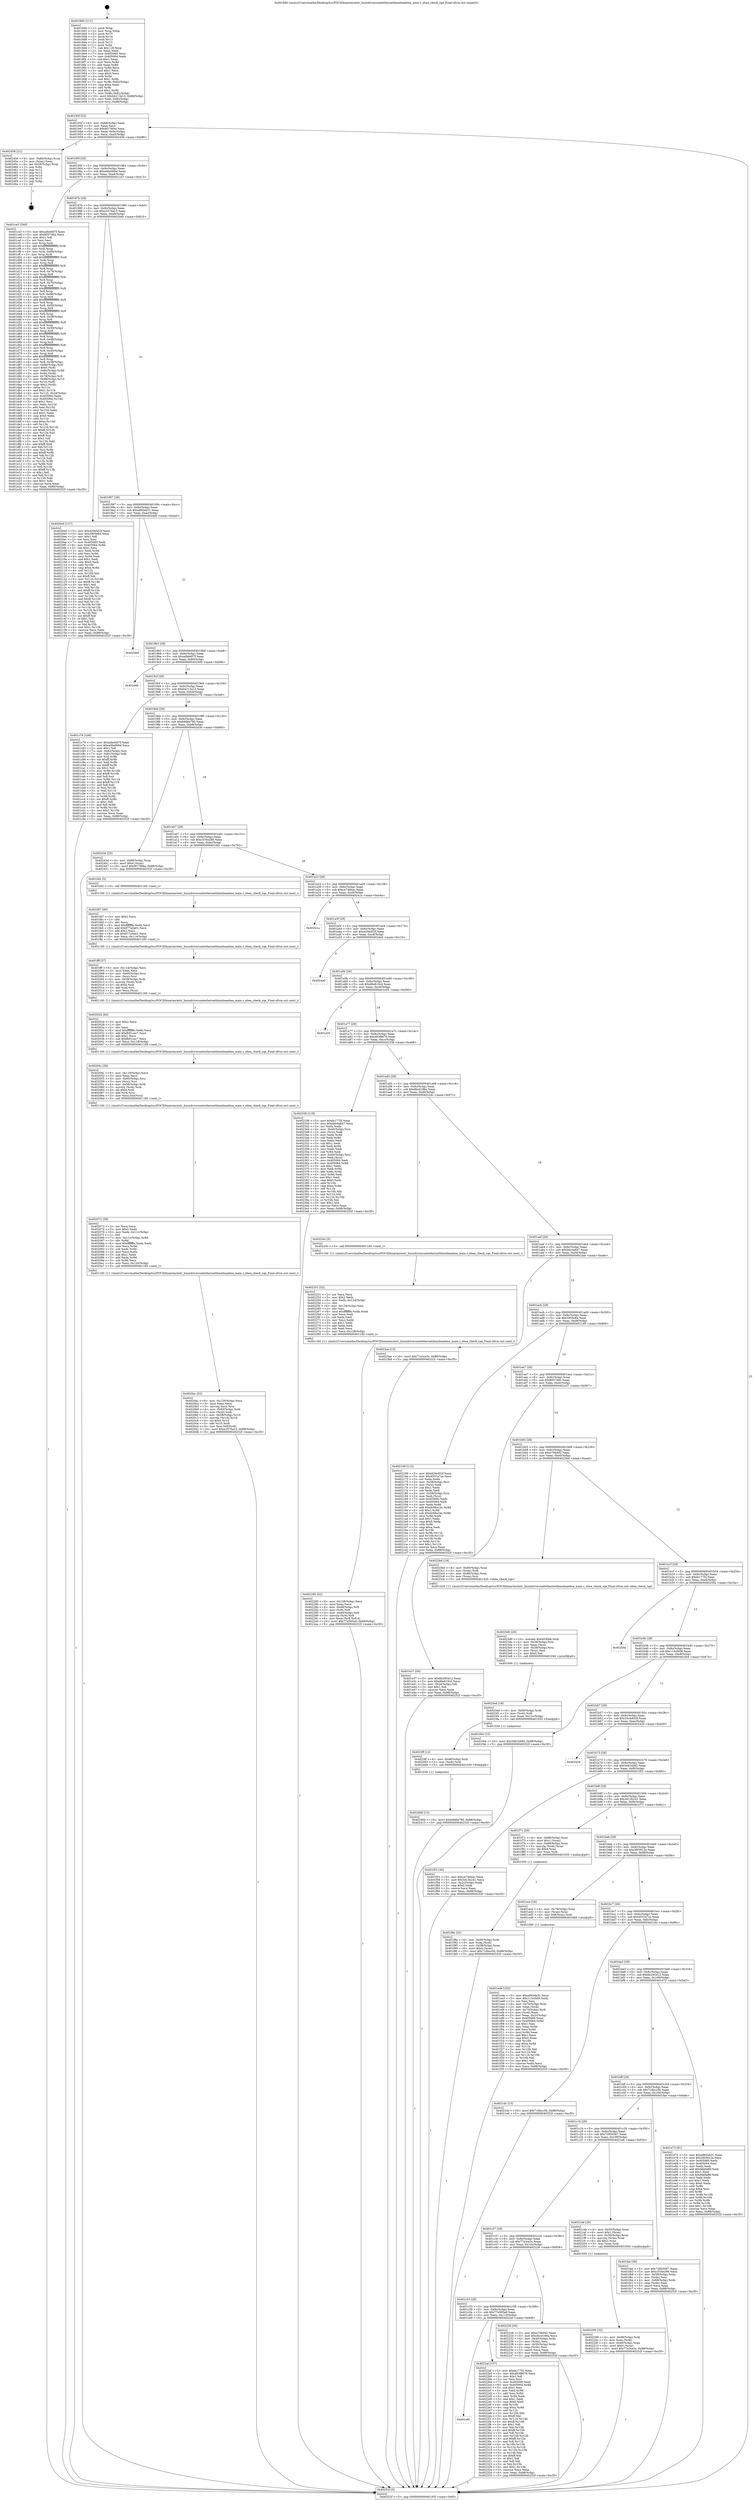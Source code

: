 digraph "0x4018d0" {
  label = "0x4018d0 (/mnt/c/Users/mathe/Desktop/tcc/POCII/binaries/extr_linuxdriversnetethernetibmeheaehea_main.c_ehea_check_cqe_Final-ollvm.out::main(0))"
  labelloc = "t"
  node[shape=record]

  Entry [label="",width=0.3,height=0.3,shape=circle,fillcolor=black,style=filled]
  "0x40193f" [label="{
     0x40193f [32]\l
     | [instrs]\l
     &nbsp;&nbsp;0x40193f \<+6\>: mov -0x88(%rbp),%eax\l
     &nbsp;&nbsp;0x401945 \<+2\>: mov %eax,%ecx\l
     &nbsp;&nbsp;0x401947 \<+6\>: sub $0x9f178f4a,%ecx\l
     &nbsp;&nbsp;0x40194d \<+6\>: mov %eax,-0x9c(%rbp)\l
     &nbsp;&nbsp;0x401953 \<+6\>: mov %ecx,-0xa0(%rbp)\l
     &nbsp;&nbsp;0x401959 \<+6\>: je 0000000000402456 \<main+0xb86\>\l
  }"]
  "0x402456" [label="{
     0x402456 [21]\l
     | [instrs]\l
     &nbsp;&nbsp;0x402456 \<+4\>: mov -0x80(%rbp),%rax\l
     &nbsp;&nbsp;0x40245a \<+2\>: mov (%rax),%eax\l
     &nbsp;&nbsp;0x40245c \<+4\>: lea -0x28(%rbp),%rsp\l
     &nbsp;&nbsp;0x402460 \<+1\>: pop %rbx\l
     &nbsp;&nbsp;0x402461 \<+2\>: pop %r12\l
     &nbsp;&nbsp;0x402463 \<+2\>: pop %r13\l
     &nbsp;&nbsp;0x402465 \<+2\>: pop %r14\l
     &nbsp;&nbsp;0x402467 \<+2\>: pop %r15\l
     &nbsp;&nbsp;0x402469 \<+1\>: pop %rbp\l
     &nbsp;&nbsp;0x40246a \<+1\>: ret\l
  }"]
  "0x40195f" [label="{
     0x40195f [28]\l
     | [instrs]\l
     &nbsp;&nbsp;0x40195f \<+5\>: jmp 0000000000401964 \<main+0x94\>\l
     &nbsp;&nbsp;0x401964 \<+6\>: mov -0x9c(%rbp),%eax\l
     &nbsp;&nbsp;0x40196a \<+5\>: sub $0xa06a066d,%eax\l
     &nbsp;&nbsp;0x40196f \<+6\>: mov %eax,-0xa4(%rbp)\l
     &nbsp;&nbsp;0x401975 \<+6\>: je 0000000000401ce3 \<main+0x413\>\l
  }"]
  Exit [label="",width=0.3,height=0.3,shape=circle,fillcolor=black,style=filled,peripheries=2]
  "0x401ce3" [label="{
     0x401ce3 [340]\l
     | [instrs]\l
     &nbsp;&nbsp;0x401ce3 \<+5\>: mov $0xadbd407f,%eax\l
     &nbsp;&nbsp;0x401ce8 \<+5\>: mov $0x8937482,%ecx\l
     &nbsp;&nbsp;0x401ced \<+2\>: mov $0x1,%dl\l
     &nbsp;&nbsp;0x401cef \<+2\>: xor %esi,%esi\l
     &nbsp;&nbsp;0x401cf1 \<+3\>: mov %rsp,%rdi\l
     &nbsp;&nbsp;0x401cf4 \<+4\>: add $0xfffffffffffffff0,%rdi\l
     &nbsp;&nbsp;0x401cf8 \<+3\>: mov %rdi,%rsp\l
     &nbsp;&nbsp;0x401cfb \<+4\>: mov %rdi,-0x80(%rbp)\l
     &nbsp;&nbsp;0x401cff \<+3\>: mov %rsp,%rdi\l
     &nbsp;&nbsp;0x401d02 \<+4\>: add $0xfffffffffffffff0,%rdi\l
     &nbsp;&nbsp;0x401d06 \<+3\>: mov %rdi,%rsp\l
     &nbsp;&nbsp;0x401d09 \<+3\>: mov %rsp,%r8\l
     &nbsp;&nbsp;0x401d0c \<+4\>: add $0xfffffffffffffff0,%r8\l
     &nbsp;&nbsp;0x401d10 \<+3\>: mov %r8,%rsp\l
     &nbsp;&nbsp;0x401d13 \<+4\>: mov %r8,-0x78(%rbp)\l
     &nbsp;&nbsp;0x401d17 \<+3\>: mov %rsp,%r8\l
     &nbsp;&nbsp;0x401d1a \<+4\>: add $0xfffffffffffffff0,%r8\l
     &nbsp;&nbsp;0x401d1e \<+3\>: mov %r8,%rsp\l
     &nbsp;&nbsp;0x401d21 \<+4\>: mov %r8,-0x70(%rbp)\l
     &nbsp;&nbsp;0x401d25 \<+3\>: mov %rsp,%r8\l
     &nbsp;&nbsp;0x401d28 \<+4\>: add $0xfffffffffffffff0,%r8\l
     &nbsp;&nbsp;0x401d2c \<+3\>: mov %r8,%rsp\l
     &nbsp;&nbsp;0x401d2f \<+4\>: mov %r8,-0x68(%rbp)\l
     &nbsp;&nbsp;0x401d33 \<+3\>: mov %rsp,%r8\l
     &nbsp;&nbsp;0x401d36 \<+4\>: add $0xfffffffffffffff0,%r8\l
     &nbsp;&nbsp;0x401d3a \<+3\>: mov %r8,%rsp\l
     &nbsp;&nbsp;0x401d3d \<+4\>: mov %r8,-0x60(%rbp)\l
     &nbsp;&nbsp;0x401d41 \<+3\>: mov %rsp,%r8\l
     &nbsp;&nbsp;0x401d44 \<+4\>: add $0xfffffffffffffff0,%r8\l
     &nbsp;&nbsp;0x401d48 \<+3\>: mov %r8,%rsp\l
     &nbsp;&nbsp;0x401d4b \<+4\>: mov %r8,-0x58(%rbp)\l
     &nbsp;&nbsp;0x401d4f \<+3\>: mov %rsp,%r8\l
     &nbsp;&nbsp;0x401d52 \<+4\>: add $0xfffffffffffffff0,%r8\l
     &nbsp;&nbsp;0x401d56 \<+3\>: mov %r8,%rsp\l
     &nbsp;&nbsp;0x401d59 \<+4\>: mov %r8,-0x50(%rbp)\l
     &nbsp;&nbsp;0x401d5d \<+3\>: mov %rsp,%r8\l
     &nbsp;&nbsp;0x401d60 \<+4\>: add $0xfffffffffffffff0,%r8\l
     &nbsp;&nbsp;0x401d64 \<+3\>: mov %r8,%rsp\l
     &nbsp;&nbsp;0x401d67 \<+4\>: mov %r8,-0x48(%rbp)\l
     &nbsp;&nbsp;0x401d6b \<+3\>: mov %rsp,%r8\l
     &nbsp;&nbsp;0x401d6e \<+4\>: add $0xfffffffffffffff0,%r8\l
     &nbsp;&nbsp;0x401d72 \<+3\>: mov %r8,%rsp\l
     &nbsp;&nbsp;0x401d75 \<+4\>: mov %r8,-0x40(%rbp)\l
     &nbsp;&nbsp;0x401d79 \<+3\>: mov %rsp,%r8\l
     &nbsp;&nbsp;0x401d7c \<+4\>: add $0xfffffffffffffff0,%r8\l
     &nbsp;&nbsp;0x401d80 \<+3\>: mov %r8,%rsp\l
     &nbsp;&nbsp;0x401d83 \<+4\>: mov %r8,-0x38(%rbp)\l
     &nbsp;&nbsp;0x401d87 \<+4\>: mov -0x80(%rbp),%r8\l
     &nbsp;&nbsp;0x401d8b \<+7\>: movl $0x0,(%r8)\l
     &nbsp;&nbsp;0x401d92 \<+7\>: mov -0x8c(%rbp),%r9d\l
     &nbsp;&nbsp;0x401d99 \<+3\>: mov %r9d,(%rdi)\l
     &nbsp;&nbsp;0x401d9c \<+4\>: mov -0x78(%rbp),%r8\l
     &nbsp;&nbsp;0x401da0 \<+7\>: mov -0x98(%rbp),%r10\l
     &nbsp;&nbsp;0x401da7 \<+3\>: mov %r10,(%r8)\l
     &nbsp;&nbsp;0x401daa \<+3\>: cmpl $0x2,(%rdi)\l
     &nbsp;&nbsp;0x401dad \<+4\>: setne %r11b\l
     &nbsp;&nbsp;0x401db1 \<+4\>: and $0x1,%r11b\l
     &nbsp;&nbsp;0x401db5 \<+4\>: mov %r11b,-0x2d(%rbp)\l
     &nbsp;&nbsp;0x401db9 \<+7\>: mov 0x405060,%ebx\l
     &nbsp;&nbsp;0x401dc0 \<+8\>: mov 0x405064,%r14d\l
     &nbsp;&nbsp;0x401dc8 \<+3\>: sub $0x1,%esi\l
     &nbsp;&nbsp;0x401dcb \<+3\>: mov %ebx,%r15d\l
     &nbsp;&nbsp;0x401dce \<+3\>: add %esi,%r15d\l
     &nbsp;&nbsp;0x401dd1 \<+4\>: imul %r15d,%ebx\l
     &nbsp;&nbsp;0x401dd5 \<+3\>: and $0x1,%ebx\l
     &nbsp;&nbsp;0x401dd8 \<+3\>: cmp $0x0,%ebx\l
     &nbsp;&nbsp;0x401ddb \<+4\>: sete %r11b\l
     &nbsp;&nbsp;0x401ddf \<+4\>: cmp $0xa,%r14d\l
     &nbsp;&nbsp;0x401de3 \<+4\>: setl %r12b\l
     &nbsp;&nbsp;0x401de7 \<+3\>: mov %r11b,%r13b\l
     &nbsp;&nbsp;0x401dea \<+4\>: xor $0xff,%r13b\l
     &nbsp;&nbsp;0x401dee \<+3\>: mov %r12b,%sil\l
     &nbsp;&nbsp;0x401df1 \<+4\>: xor $0xff,%sil\l
     &nbsp;&nbsp;0x401df5 \<+3\>: xor $0x1,%dl\l
     &nbsp;&nbsp;0x401df8 \<+3\>: mov %r13b,%dil\l
     &nbsp;&nbsp;0x401dfb \<+4\>: and $0xff,%dil\l
     &nbsp;&nbsp;0x401dff \<+3\>: and %dl,%r11b\l
     &nbsp;&nbsp;0x401e02 \<+3\>: mov %sil,%r8b\l
     &nbsp;&nbsp;0x401e05 \<+4\>: and $0xff,%r8b\l
     &nbsp;&nbsp;0x401e09 \<+3\>: and %dl,%r12b\l
     &nbsp;&nbsp;0x401e0c \<+3\>: or %r11b,%dil\l
     &nbsp;&nbsp;0x401e0f \<+3\>: or %r12b,%r8b\l
     &nbsp;&nbsp;0x401e12 \<+3\>: xor %r8b,%dil\l
     &nbsp;&nbsp;0x401e15 \<+3\>: or %sil,%r13b\l
     &nbsp;&nbsp;0x401e18 \<+4\>: xor $0xff,%r13b\l
     &nbsp;&nbsp;0x401e1c \<+3\>: or $0x1,%dl\l
     &nbsp;&nbsp;0x401e1f \<+3\>: and %dl,%r13b\l
     &nbsp;&nbsp;0x401e22 \<+3\>: or %r13b,%dil\l
     &nbsp;&nbsp;0x401e25 \<+4\>: test $0x1,%dil\l
     &nbsp;&nbsp;0x401e29 \<+3\>: cmovne %ecx,%eax\l
     &nbsp;&nbsp;0x401e2c \<+6\>: mov %eax,-0x88(%rbp)\l
     &nbsp;&nbsp;0x401e32 \<+5\>: jmp 000000000040252f \<main+0xc5f\>\l
  }"]
  "0x40197b" [label="{
     0x40197b [28]\l
     | [instrs]\l
     &nbsp;&nbsp;0x40197b \<+5\>: jmp 0000000000401980 \<main+0xb0\>\l
     &nbsp;&nbsp;0x401980 \<+6\>: mov -0x9c(%rbp),%eax\l
     &nbsp;&nbsp;0x401986 \<+5\>: sub $0xa3576a15,%eax\l
     &nbsp;&nbsp;0x40198b \<+6\>: mov %eax,-0xa8(%rbp)\l
     &nbsp;&nbsp;0x401991 \<+6\>: je 00000000004020e0 \<main+0x810\>\l
  }"]
  "0x40240b" [label="{
     0x40240b [15]\l
     | [instrs]\l
     &nbsp;&nbsp;0x40240b \<+10\>: movl $0xb9d6a790,-0x88(%rbp)\l
     &nbsp;&nbsp;0x402415 \<+5\>: jmp 000000000040252f \<main+0xc5f\>\l
  }"]
  "0x4020e0" [label="{
     0x4020e0 [137]\l
     | [instrs]\l
     &nbsp;&nbsp;0x4020e0 \<+5\>: mov $0xd20e452f,%eax\l
     &nbsp;&nbsp;0x4020e5 \<+5\>: mov $0x3905e84,%ecx\l
     &nbsp;&nbsp;0x4020ea \<+2\>: mov $0x1,%dl\l
     &nbsp;&nbsp;0x4020ec \<+2\>: xor %esi,%esi\l
     &nbsp;&nbsp;0x4020ee \<+7\>: mov 0x405060,%edi\l
     &nbsp;&nbsp;0x4020f5 \<+8\>: mov 0x405064,%r8d\l
     &nbsp;&nbsp;0x4020fd \<+3\>: sub $0x1,%esi\l
     &nbsp;&nbsp;0x402100 \<+3\>: mov %edi,%r9d\l
     &nbsp;&nbsp;0x402103 \<+3\>: add %esi,%r9d\l
     &nbsp;&nbsp;0x402106 \<+4\>: imul %r9d,%edi\l
     &nbsp;&nbsp;0x40210a \<+3\>: and $0x1,%edi\l
     &nbsp;&nbsp;0x40210d \<+3\>: cmp $0x0,%edi\l
     &nbsp;&nbsp;0x402110 \<+4\>: sete %r10b\l
     &nbsp;&nbsp;0x402114 \<+4\>: cmp $0xa,%r8d\l
     &nbsp;&nbsp;0x402118 \<+4\>: setl %r11b\l
     &nbsp;&nbsp;0x40211c \<+3\>: mov %r10b,%bl\l
     &nbsp;&nbsp;0x40211f \<+3\>: xor $0xff,%bl\l
     &nbsp;&nbsp;0x402122 \<+3\>: mov %r11b,%r14b\l
     &nbsp;&nbsp;0x402125 \<+4\>: xor $0xff,%r14b\l
     &nbsp;&nbsp;0x402129 \<+3\>: xor $0x1,%dl\l
     &nbsp;&nbsp;0x40212c \<+3\>: mov %bl,%r15b\l
     &nbsp;&nbsp;0x40212f \<+4\>: and $0xff,%r15b\l
     &nbsp;&nbsp;0x402133 \<+3\>: and %dl,%r10b\l
     &nbsp;&nbsp;0x402136 \<+3\>: mov %r14b,%r12b\l
     &nbsp;&nbsp;0x402139 \<+4\>: and $0xff,%r12b\l
     &nbsp;&nbsp;0x40213d \<+3\>: and %dl,%r11b\l
     &nbsp;&nbsp;0x402140 \<+3\>: or %r10b,%r15b\l
     &nbsp;&nbsp;0x402143 \<+3\>: or %r11b,%r12b\l
     &nbsp;&nbsp;0x402146 \<+3\>: xor %r12b,%r15b\l
     &nbsp;&nbsp;0x402149 \<+3\>: or %r14b,%bl\l
     &nbsp;&nbsp;0x40214c \<+3\>: xor $0xff,%bl\l
     &nbsp;&nbsp;0x40214f \<+3\>: or $0x1,%dl\l
     &nbsp;&nbsp;0x402152 \<+2\>: and %dl,%bl\l
     &nbsp;&nbsp;0x402154 \<+3\>: or %bl,%r15b\l
     &nbsp;&nbsp;0x402157 \<+4\>: test $0x1,%r15b\l
     &nbsp;&nbsp;0x40215b \<+3\>: cmovne %ecx,%eax\l
     &nbsp;&nbsp;0x40215e \<+6\>: mov %eax,-0x88(%rbp)\l
     &nbsp;&nbsp;0x402164 \<+5\>: jmp 000000000040252f \<main+0xc5f\>\l
  }"]
  "0x401997" [label="{
     0x401997 [28]\l
     | [instrs]\l
     &nbsp;&nbsp;0x401997 \<+5\>: jmp 000000000040199c \<main+0xcc\>\l
     &nbsp;&nbsp;0x40199c \<+6\>: mov -0x9c(%rbp),%eax\l
     &nbsp;&nbsp;0x4019a2 \<+5\>: sub $0xa892eb31,%eax\l
     &nbsp;&nbsp;0x4019a7 \<+6\>: mov %eax,-0xac(%rbp)\l
     &nbsp;&nbsp;0x4019ad \<+6\>: je 00000000004024b0 \<main+0xbe0\>\l
  }"]
  "0x4023ff" [label="{
     0x4023ff [12]\l
     | [instrs]\l
     &nbsp;&nbsp;0x4023ff \<+4\>: mov -0x48(%rbp),%rdi\l
     &nbsp;&nbsp;0x402403 \<+3\>: mov (%rdi),%rdi\l
     &nbsp;&nbsp;0x402406 \<+5\>: call 0000000000401030 \<free@plt\>\l
     | [calls]\l
     &nbsp;&nbsp;0x401030 \{1\} (unknown)\l
  }"]
  "0x4024b0" [label="{
     0x4024b0\l
  }", style=dashed]
  "0x4019b3" [label="{
     0x4019b3 [28]\l
     | [instrs]\l
     &nbsp;&nbsp;0x4019b3 \<+5\>: jmp 00000000004019b8 \<main+0xe8\>\l
     &nbsp;&nbsp;0x4019b8 \<+6\>: mov -0x9c(%rbp),%eax\l
     &nbsp;&nbsp;0x4019be \<+5\>: sub $0xadbd407f,%eax\l
     &nbsp;&nbsp;0x4019c3 \<+6\>: mov %eax,-0xb0(%rbp)\l
     &nbsp;&nbsp;0x4019c9 \<+6\>: je 000000000040246b \<main+0xb9b\>\l
  }"]
  "0x4023ed" [label="{
     0x4023ed [18]\l
     | [instrs]\l
     &nbsp;&nbsp;0x4023ed \<+4\>: mov -0x60(%rbp),%rdi\l
     &nbsp;&nbsp;0x4023f1 \<+3\>: mov (%rdi),%rdi\l
     &nbsp;&nbsp;0x4023f4 \<+6\>: mov %eax,-0x12c(%rbp)\l
     &nbsp;&nbsp;0x4023fa \<+5\>: call 0000000000401030 \<free@plt\>\l
     | [calls]\l
     &nbsp;&nbsp;0x401030 \{1\} (unknown)\l
  }"]
  "0x40246b" [label="{
     0x40246b\l
  }", style=dashed]
  "0x4019cf" [label="{
     0x4019cf [28]\l
     | [instrs]\l
     &nbsp;&nbsp;0x4019cf \<+5\>: jmp 00000000004019d4 \<main+0x104\>\l
     &nbsp;&nbsp;0x4019d4 \<+6\>: mov -0x9c(%rbp),%eax\l
     &nbsp;&nbsp;0x4019da \<+5\>: sub $0xb4213a15,%eax\l
     &nbsp;&nbsp;0x4019df \<+6\>: mov %eax,-0xb4(%rbp)\l
     &nbsp;&nbsp;0x4019e5 \<+6\>: je 0000000000401c79 \<main+0x3a9\>\l
  }"]
  "0x4023d0" [label="{
     0x4023d0 [29]\l
     | [instrs]\l
     &nbsp;&nbsp;0x4023d0 \<+10\>: movabs $0x4030b6,%rdi\l
     &nbsp;&nbsp;0x4023da \<+4\>: mov -0x38(%rbp),%rsi\l
     &nbsp;&nbsp;0x4023de \<+2\>: mov %eax,(%rsi)\l
     &nbsp;&nbsp;0x4023e0 \<+4\>: mov -0x38(%rbp),%rsi\l
     &nbsp;&nbsp;0x4023e4 \<+2\>: mov (%rsi),%esi\l
     &nbsp;&nbsp;0x4023e6 \<+2\>: mov $0x0,%al\l
     &nbsp;&nbsp;0x4023e8 \<+5\>: call 0000000000401040 \<printf@plt\>\l
     | [calls]\l
     &nbsp;&nbsp;0x401040 \{1\} (unknown)\l
  }"]
  "0x401c79" [label="{
     0x401c79 [106]\l
     | [instrs]\l
     &nbsp;&nbsp;0x401c79 \<+5\>: mov $0xadbd407f,%eax\l
     &nbsp;&nbsp;0x401c7e \<+5\>: mov $0xa06a066d,%ecx\l
     &nbsp;&nbsp;0x401c83 \<+2\>: mov $0x1,%dl\l
     &nbsp;&nbsp;0x401c85 \<+7\>: mov -0x82(%rbp),%sil\l
     &nbsp;&nbsp;0x401c8c \<+7\>: mov -0x81(%rbp),%dil\l
     &nbsp;&nbsp;0x401c93 \<+3\>: mov %sil,%r8b\l
     &nbsp;&nbsp;0x401c96 \<+4\>: xor $0xff,%r8b\l
     &nbsp;&nbsp;0x401c9a \<+3\>: mov %dil,%r9b\l
     &nbsp;&nbsp;0x401c9d \<+4\>: xor $0xff,%r9b\l
     &nbsp;&nbsp;0x401ca1 \<+3\>: xor $0x1,%dl\l
     &nbsp;&nbsp;0x401ca4 \<+3\>: mov %r8b,%r10b\l
     &nbsp;&nbsp;0x401ca7 \<+4\>: and $0xff,%r10b\l
     &nbsp;&nbsp;0x401cab \<+3\>: and %dl,%sil\l
     &nbsp;&nbsp;0x401cae \<+3\>: mov %r9b,%r11b\l
     &nbsp;&nbsp;0x401cb1 \<+4\>: and $0xff,%r11b\l
     &nbsp;&nbsp;0x401cb5 \<+3\>: and %dl,%dil\l
     &nbsp;&nbsp;0x401cb8 \<+3\>: or %sil,%r10b\l
     &nbsp;&nbsp;0x401cbb \<+3\>: or %dil,%r11b\l
     &nbsp;&nbsp;0x401cbe \<+3\>: xor %r11b,%r10b\l
     &nbsp;&nbsp;0x401cc1 \<+3\>: or %r9b,%r8b\l
     &nbsp;&nbsp;0x401cc4 \<+4\>: xor $0xff,%r8b\l
     &nbsp;&nbsp;0x401cc8 \<+3\>: or $0x1,%dl\l
     &nbsp;&nbsp;0x401ccb \<+3\>: and %dl,%r8b\l
     &nbsp;&nbsp;0x401cce \<+3\>: or %r8b,%r10b\l
     &nbsp;&nbsp;0x401cd1 \<+4\>: test $0x1,%r10b\l
     &nbsp;&nbsp;0x401cd5 \<+3\>: cmovne %ecx,%eax\l
     &nbsp;&nbsp;0x401cd8 \<+6\>: mov %eax,-0x88(%rbp)\l
     &nbsp;&nbsp;0x401cde \<+5\>: jmp 000000000040252f \<main+0xc5f\>\l
  }"]
  "0x4019eb" [label="{
     0x4019eb [28]\l
     | [instrs]\l
     &nbsp;&nbsp;0x4019eb \<+5\>: jmp 00000000004019f0 \<main+0x120\>\l
     &nbsp;&nbsp;0x4019f0 \<+6\>: mov -0x9c(%rbp),%eax\l
     &nbsp;&nbsp;0x4019f6 \<+5\>: sub $0xb9d6a790,%eax\l
     &nbsp;&nbsp;0x4019fb \<+6\>: mov %eax,-0xb8(%rbp)\l
     &nbsp;&nbsp;0x401a01 \<+6\>: je 000000000040243d \<main+0xb6d\>\l
  }"]
  "0x40252f" [label="{
     0x40252f [5]\l
     | [instrs]\l
     &nbsp;&nbsp;0x40252f \<+5\>: jmp 000000000040193f \<main+0x6f\>\l
  }"]
  "0x4018d0" [label="{
     0x4018d0 [111]\l
     | [instrs]\l
     &nbsp;&nbsp;0x4018d0 \<+1\>: push %rbp\l
     &nbsp;&nbsp;0x4018d1 \<+3\>: mov %rsp,%rbp\l
     &nbsp;&nbsp;0x4018d4 \<+2\>: push %r15\l
     &nbsp;&nbsp;0x4018d6 \<+2\>: push %r14\l
     &nbsp;&nbsp;0x4018d8 \<+2\>: push %r13\l
     &nbsp;&nbsp;0x4018da \<+2\>: push %r12\l
     &nbsp;&nbsp;0x4018dc \<+1\>: push %rbx\l
     &nbsp;&nbsp;0x4018dd \<+7\>: sub $0x118,%rsp\l
     &nbsp;&nbsp;0x4018e4 \<+2\>: xor %eax,%eax\l
     &nbsp;&nbsp;0x4018e6 \<+7\>: mov 0x405060,%ecx\l
     &nbsp;&nbsp;0x4018ed \<+7\>: mov 0x405064,%edx\l
     &nbsp;&nbsp;0x4018f4 \<+3\>: sub $0x1,%eax\l
     &nbsp;&nbsp;0x4018f7 \<+3\>: mov %ecx,%r8d\l
     &nbsp;&nbsp;0x4018fa \<+3\>: add %eax,%r8d\l
     &nbsp;&nbsp;0x4018fd \<+4\>: imul %r8d,%ecx\l
     &nbsp;&nbsp;0x401901 \<+3\>: and $0x1,%ecx\l
     &nbsp;&nbsp;0x401904 \<+3\>: cmp $0x0,%ecx\l
     &nbsp;&nbsp;0x401907 \<+4\>: sete %r9b\l
     &nbsp;&nbsp;0x40190b \<+4\>: and $0x1,%r9b\l
     &nbsp;&nbsp;0x40190f \<+7\>: mov %r9b,-0x82(%rbp)\l
     &nbsp;&nbsp;0x401916 \<+3\>: cmp $0xa,%edx\l
     &nbsp;&nbsp;0x401919 \<+4\>: setl %r9b\l
     &nbsp;&nbsp;0x40191d \<+4\>: and $0x1,%r9b\l
     &nbsp;&nbsp;0x401921 \<+7\>: mov %r9b,-0x81(%rbp)\l
     &nbsp;&nbsp;0x401928 \<+10\>: movl $0xb4213a15,-0x88(%rbp)\l
     &nbsp;&nbsp;0x401932 \<+6\>: mov %edi,-0x8c(%rbp)\l
     &nbsp;&nbsp;0x401938 \<+7\>: mov %rsi,-0x98(%rbp)\l
  }"]
  "0x401c6f" [label="{
     0x401c6f\l
  }", style=dashed]
  "0x4022af" [label="{
     0x4022af [137]\l
     | [instrs]\l
     &nbsp;&nbsp;0x4022af \<+5\>: mov $0xfa177f2,%eax\l
     &nbsp;&nbsp;0x4022b4 \<+5\>: mov $0xd93f8676,%ecx\l
     &nbsp;&nbsp;0x4022b9 \<+2\>: mov $0x1,%dl\l
     &nbsp;&nbsp;0x4022bb \<+2\>: xor %esi,%esi\l
     &nbsp;&nbsp;0x4022bd \<+7\>: mov 0x405060,%edi\l
     &nbsp;&nbsp;0x4022c4 \<+8\>: mov 0x405064,%r8d\l
     &nbsp;&nbsp;0x4022cc \<+3\>: sub $0x1,%esi\l
     &nbsp;&nbsp;0x4022cf \<+3\>: mov %edi,%r9d\l
     &nbsp;&nbsp;0x4022d2 \<+3\>: add %esi,%r9d\l
     &nbsp;&nbsp;0x4022d5 \<+4\>: imul %r9d,%edi\l
     &nbsp;&nbsp;0x4022d9 \<+3\>: and $0x1,%edi\l
     &nbsp;&nbsp;0x4022dc \<+3\>: cmp $0x0,%edi\l
     &nbsp;&nbsp;0x4022df \<+4\>: sete %r10b\l
     &nbsp;&nbsp;0x4022e3 \<+4\>: cmp $0xa,%r8d\l
     &nbsp;&nbsp;0x4022e7 \<+4\>: setl %r11b\l
     &nbsp;&nbsp;0x4022eb \<+3\>: mov %r10b,%bl\l
     &nbsp;&nbsp;0x4022ee \<+3\>: xor $0xff,%bl\l
     &nbsp;&nbsp;0x4022f1 \<+3\>: mov %r11b,%r14b\l
     &nbsp;&nbsp;0x4022f4 \<+4\>: xor $0xff,%r14b\l
     &nbsp;&nbsp;0x4022f8 \<+3\>: xor $0x1,%dl\l
     &nbsp;&nbsp;0x4022fb \<+3\>: mov %bl,%r15b\l
     &nbsp;&nbsp;0x4022fe \<+4\>: and $0xff,%r15b\l
     &nbsp;&nbsp;0x402302 \<+3\>: and %dl,%r10b\l
     &nbsp;&nbsp;0x402305 \<+3\>: mov %r14b,%r12b\l
     &nbsp;&nbsp;0x402308 \<+4\>: and $0xff,%r12b\l
     &nbsp;&nbsp;0x40230c \<+3\>: and %dl,%r11b\l
     &nbsp;&nbsp;0x40230f \<+3\>: or %r10b,%r15b\l
     &nbsp;&nbsp;0x402312 \<+3\>: or %r11b,%r12b\l
     &nbsp;&nbsp;0x402315 \<+3\>: xor %r12b,%r15b\l
     &nbsp;&nbsp;0x402318 \<+3\>: or %r14b,%bl\l
     &nbsp;&nbsp;0x40231b \<+3\>: xor $0xff,%bl\l
     &nbsp;&nbsp;0x40231e \<+3\>: or $0x1,%dl\l
     &nbsp;&nbsp;0x402321 \<+2\>: and %dl,%bl\l
     &nbsp;&nbsp;0x402323 \<+3\>: or %bl,%r15b\l
     &nbsp;&nbsp;0x402326 \<+4\>: test $0x1,%r15b\l
     &nbsp;&nbsp;0x40232a \<+3\>: cmovne %ecx,%eax\l
     &nbsp;&nbsp;0x40232d \<+6\>: mov %eax,-0x88(%rbp)\l
     &nbsp;&nbsp;0x402333 \<+5\>: jmp 000000000040252f \<main+0xc5f\>\l
  }"]
  "0x40243d" [label="{
     0x40243d [25]\l
     | [instrs]\l
     &nbsp;&nbsp;0x40243d \<+4\>: mov -0x80(%rbp),%rax\l
     &nbsp;&nbsp;0x402441 \<+6\>: movl $0x0,(%rax)\l
     &nbsp;&nbsp;0x402447 \<+10\>: movl $0x9f178f4a,-0x88(%rbp)\l
     &nbsp;&nbsp;0x402451 \<+5\>: jmp 000000000040252f \<main+0xc5f\>\l
  }"]
  "0x401a07" [label="{
     0x401a07 [28]\l
     | [instrs]\l
     &nbsp;&nbsp;0x401a07 \<+5\>: jmp 0000000000401a0c \<main+0x13c\>\l
     &nbsp;&nbsp;0x401a0c \<+6\>: mov -0x9c(%rbp),%eax\l
     &nbsp;&nbsp;0x401a12 \<+5\>: sub $0xc535e286,%eax\l
     &nbsp;&nbsp;0x401a17 \<+6\>: mov %eax,-0xbc(%rbp)\l
     &nbsp;&nbsp;0x401a1d \<+6\>: je 0000000000401fd2 \<main+0x702\>\l
  }"]
  "0x402285" [label="{
     0x402285 [42]\l
     | [instrs]\l
     &nbsp;&nbsp;0x402285 \<+6\>: mov -0x128(%rbp),%ecx\l
     &nbsp;&nbsp;0x40228b \<+3\>: imul %eax,%ecx\l
     &nbsp;&nbsp;0x40228e \<+4\>: mov -0x48(%rbp),%r8\l
     &nbsp;&nbsp;0x402292 \<+3\>: mov (%r8),%r8\l
     &nbsp;&nbsp;0x402295 \<+4\>: mov -0x40(%rbp),%r9\l
     &nbsp;&nbsp;0x402299 \<+3\>: movslq (%r9),%r9\l
     &nbsp;&nbsp;0x40229c \<+4\>: mov %ecx,(%r8,%r9,4)\l
     &nbsp;&nbsp;0x4022a0 \<+10\>: movl $0x77a585a9,-0x88(%rbp)\l
     &nbsp;&nbsp;0x4022aa \<+5\>: jmp 000000000040252f \<main+0xc5f\>\l
  }"]
  "0x401fd2" [label="{
     0x401fd2 [5]\l
     | [instrs]\l
     &nbsp;&nbsp;0x401fd2 \<+5\>: call 0000000000401160 \<next_i\>\l
     | [calls]\l
     &nbsp;&nbsp;0x401160 \{1\} (/mnt/c/Users/mathe/Desktop/tcc/POCII/binaries/extr_linuxdriversnetethernetibmeheaehea_main.c_ehea_check_cqe_Final-ollvm.out::next_i)\l
  }"]
  "0x401a23" [label="{
     0x401a23 [28]\l
     | [instrs]\l
     &nbsp;&nbsp;0x401a23 \<+5\>: jmp 0000000000401a28 \<main+0x158\>\l
     &nbsp;&nbsp;0x401a28 \<+6\>: mov -0x9c(%rbp),%eax\l
     &nbsp;&nbsp;0x401a2e \<+5\>: sub $0xce746bac,%eax\l
     &nbsp;&nbsp;0x401a33 \<+6\>: mov %eax,-0xc0(%rbp)\l
     &nbsp;&nbsp;0x401a39 \<+6\>: je 000000000040241a \<main+0xb4a\>\l
  }"]
  "0x402251" [label="{
     0x402251 [52]\l
     | [instrs]\l
     &nbsp;&nbsp;0x402251 \<+2\>: xor %ecx,%ecx\l
     &nbsp;&nbsp;0x402253 \<+5\>: mov $0x2,%edx\l
     &nbsp;&nbsp;0x402258 \<+6\>: mov %edx,-0x124(%rbp)\l
     &nbsp;&nbsp;0x40225e \<+1\>: cltd\l
     &nbsp;&nbsp;0x40225f \<+6\>: mov -0x124(%rbp),%esi\l
     &nbsp;&nbsp;0x402265 \<+2\>: idiv %esi\l
     &nbsp;&nbsp;0x402267 \<+6\>: imul $0xfffffffe,%edx,%edx\l
     &nbsp;&nbsp;0x40226d \<+2\>: mov %ecx,%edi\l
     &nbsp;&nbsp;0x40226f \<+2\>: sub %edx,%edi\l
     &nbsp;&nbsp;0x402271 \<+2\>: mov %ecx,%edx\l
     &nbsp;&nbsp;0x402273 \<+3\>: sub $0x1,%edx\l
     &nbsp;&nbsp;0x402276 \<+2\>: add %edx,%edi\l
     &nbsp;&nbsp;0x402278 \<+2\>: sub %edi,%ecx\l
     &nbsp;&nbsp;0x40227a \<+6\>: mov %ecx,-0x128(%rbp)\l
     &nbsp;&nbsp;0x402280 \<+5\>: call 0000000000401160 \<next_i\>\l
     | [calls]\l
     &nbsp;&nbsp;0x401160 \{1\} (/mnt/c/Users/mathe/Desktop/tcc/POCII/binaries/extr_linuxdriversnetethernetibmeheaehea_main.c_ehea_check_cqe_Final-ollvm.out::next_i)\l
  }"]
  "0x40241a" [label="{
     0x40241a\l
  }", style=dashed]
  "0x401a3f" [label="{
     0x401a3f [28]\l
     | [instrs]\l
     &nbsp;&nbsp;0x401a3f \<+5\>: jmp 0000000000401a44 \<main+0x174\>\l
     &nbsp;&nbsp;0x401a44 \<+6\>: mov -0x9c(%rbp),%eax\l
     &nbsp;&nbsp;0x401a4a \<+5\>: sub $0xd20e452f,%eax\l
     &nbsp;&nbsp;0x401a4f \<+6\>: mov %eax,-0xc4(%rbp)\l
     &nbsp;&nbsp;0x401a55 \<+6\>: je 00000000004024e0 \<main+0xc10\>\l
  }"]
  "0x401c53" [label="{
     0x401c53 [28]\l
     | [instrs]\l
     &nbsp;&nbsp;0x401c53 \<+5\>: jmp 0000000000401c58 \<main+0x388\>\l
     &nbsp;&nbsp;0x401c58 \<+6\>: mov -0x9c(%rbp),%eax\l
     &nbsp;&nbsp;0x401c5e \<+5\>: sub $0x77a585a9,%eax\l
     &nbsp;&nbsp;0x401c63 \<+6\>: mov %eax,-0x110(%rbp)\l
     &nbsp;&nbsp;0x401c69 \<+6\>: je 00000000004022af \<main+0x9df\>\l
  }"]
  "0x4024e0" [label="{
     0x4024e0\l
  }", style=dashed]
  "0x401a5b" [label="{
     0x401a5b [28]\l
     | [instrs]\l
     &nbsp;&nbsp;0x401a5b \<+5\>: jmp 0000000000401a60 \<main+0x190\>\l
     &nbsp;&nbsp;0x401a60 \<+6\>: mov -0x9c(%rbp),%eax\l
     &nbsp;&nbsp;0x401a66 \<+5\>: sub $0xd6e810cd,%eax\l
     &nbsp;&nbsp;0x401a6b \<+6\>: mov %eax,-0xc8(%rbp)\l
     &nbsp;&nbsp;0x401a71 \<+6\>: je 0000000000401e55 \<main+0x585\>\l
  }"]
  "0x402228" [label="{
     0x402228 [36]\l
     | [instrs]\l
     &nbsp;&nbsp;0x402228 \<+5\>: mov $0xe706492,%eax\l
     &nbsp;&nbsp;0x40222d \<+5\>: mov $0xdbcd196a,%ecx\l
     &nbsp;&nbsp;0x402232 \<+4\>: mov -0x40(%rbp),%rdx\l
     &nbsp;&nbsp;0x402236 \<+2\>: mov (%rdx),%esi\l
     &nbsp;&nbsp;0x402238 \<+4\>: mov -0x50(%rbp),%rdx\l
     &nbsp;&nbsp;0x40223c \<+2\>: cmp (%rdx),%esi\l
     &nbsp;&nbsp;0x40223e \<+3\>: cmovl %ecx,%eax\l
     &nbsp;&nbsp;0x402241 \<+6\>: mov %eax,-0x88(%rbp)\l
     &nbsp;&nbsp;0x402247 \<+5\>: jmp 000000000040252f \<main+0xc5f\>\l
  }"]
  "0x401e55" [label="{
     0x401e55\l
  }", style=dashed]
  "0x401a77" [label="{
     0x401a77 [28]\l
     | [instrs]\l
     &nbsp;&nbsp;0x401a77 \<+5\>: jmp 0000000000401a7c \<main+0x1ac\>\l
     &nbsp;&nbsp;0x401a7c \<+6\>: mov -0x9c(%rbp),%eax\l
     &nbsp;&nbsp;0x401a82 \<+5\>: sub $0xd93f8676,%eax\l
     &nbsp;&nbsp;0x401a87 \<+6\>: mov %eax,-0xcc(%rbp)\l
     &nbsp;&nbsp;0x401a8d \<+6\>: je 0000000000402338 \<main+0xa68\>\l
  }"]
  "0x402208" [label="{
     0x402208 [32]\l
     | [instrs]\l
     &nbsp;&nbsp;0x402208 \<+4\>: mov -0x48(%rbp),%rdi\l
     &nbsp;&nbsp;0x40220c \<+3\>: mov %rax,(%rdi)\l
     &nbsp;&nbsp;0x40220f \<+4\>: mov -0x40(%rbp),%rax\l
     &nbsp;&nbsp;0x402213 \<+6\>: movl $0x0,(%rax)\l
     &nbsp;&nbsp;0x402219 \<+10\>: movl $0x77a3ce3c,-0x88(%rbp)\l
     &nbsp;&nbsp;0x402223 \<+5\>: jmp 000000000040252f \<main+0xc5f\>\l
  }"]
  "0x402338" [label="{
     0x402338 [118]\l
     | [instrs]\l
     &nbsp;&nbsp;0x402338 \<+5\>: mov $0xfa177f2,%eax\l
     &nbsp;&nbsp;0x40233d \<+5\>: mov $0xddc4a847,%ecx\l
     &nbsp;&nbsp;0x402342 \<+2\>: xor %edx,%edx\l
     &nbsp;&nbsp;0x402344 \<+4\>: mov -0x40(%rbp),%rsi\l
     &nbsp;&nbsp;0x402348 \<+2\>: mov (%rsi),%edi\l
     &nbsp;&nbsp;0x40234a \<+3\>: mov %edx,%r8d\l
     &nbsp;&nbsp;0x40234d \<+3\>: sub %edi,%r8d\l
     &nbsp;&nbsp;0x402350 \<+2\>: mov %edx,%edi\l
     &nbsp;&nbsp;0x402352 \<+3\>: sub $0x1,%edi\l
     &nbsp;&nbsp;0x402355 \<+3\>: add %edi,%r8d\l
     &nbsp;&nbsp;0x402358 \<+2\>: mov %edx,%edi\l
     &nbsp;&nbsp;0x40235a \<+3\>: sub %r8d,%edi\l
     &nbsp;&nbsp;0x40235d \<+4\>: mov -0x40(%rbp),%rsi\l
     &nbsp;&nbsp;0x402361 \<+2\>: mov %edi,(%rsi)\l
     &nbsp;&nbsp;0x402363 \<+7\>: mov 0x405060,%edi\l
     &nbsp;&nbsp;0x40236a \<+8\>: mov 0x405064,%r8d\l
     &nbsp;&nbsp;0x402372 \<+3\>: sub $0x1,%edx\l
     &nbsp;&nbsp;0x402375 \<+3\>: mov %edi,%r9d\l
     &nbsp;&nbsp;0x402378 \<+3\>: add %edx,%r9d\l
     &nbsp;&nbsp;0x40237b \<+4\>: imul %r9d,%edi\l
     &nbsp;&nbsp;0x40237f \<+3\>: and $0x1,%edi\l
     &nbsp;&nbsp;0x402382 \<+3\>: cmp $0x0,%edi\l
     &nbsp;&nbsp;0x402385 \<+4\>: sete %r10b\l
     &nbsp;&nbsp;0x402389 \<+4\>: cmp $0xa,%r8d\l
     &nbsp;&nbsp;0x40238d \<+4\>: setl %r11b\l
     &nbsp;&nbsp;0x402391 \<+3\>: mov %r10b,%bl\l
     &nbsp;&nbsp;0x402394 \<+3\>: and %r11b,%bl\l
     &nbsp;&nbsp;0x402397 \<+3\>: xor %r11b,%r10b\l
     &nbsp;&nbsp;0x40239a \<+3\>: or %r10b,%bl\l
     &nbsp;&nbsp;0x40239d \<+3\>: test $0x1,%bl\l
     &nbsp;&nbsp;0x4023a0 \<+3\>: cmovne %ecx,%eax\l
     &nbsp;&nbsp;0x4023a3 \<+6\>: mov %eax,-0x88(%rbp)\l
     &nbsp;&nbsp;0x4023a9 \<+5\>: jmp 000000000040252f \<main+0xc5f\>\l
  }"]
  "0x401a93" [label="{
     0x401a93 [28]\l
     | [instrs]\l
     &nbsp;&nbsp;0x401a93 \<+5\>: jmp 0000000000401a98 \<main+0x1c8\>\l
     &nbsp;&nbsp;0x401a98 \<+6\>: mov -0x9c(%rbp),%eax\l
     &nbsp;&nbsp;0x401a9e \<+5\>: sub $0xdbcd196a,%eax\l
     &nbsp;&nbsp;0x401aa3 \<+6\>: mov %eax,-0xd0(%rbp)\l
     &nbsp;&nbsp;0x401aa9 \<+6\>: je 000000000040224c \<main+0x97c\>\l
  }"]
  "0x401c37" [label="{
     0x401c37 [28]\l
     | [instrs]\l
     &nbsp;&nbsp;0x401c37 \<+5\>: jmp 0000000000401c3c \<main+0x36c\>\l
     &nbsp;&nbsp;0x401c3c \<+6\>: mov -0x9c(%rbp),%eax\l
     &nbsp;&nbsp;0x401c42 \<+5\>: sub $0x77a3ce3c,%eax\l
     &nbsp;&nbsp;0x401c47 \<+6\>: mov %eax,-0x10c(%rbp)\l
     &nbsp;&nbsp;0x401c4d \<+6\>: je 0000000000402228 \<main+0x958\>\l
  }"]
  "0x40224c" [label="{
     0x40224c [5]\l
     | [instrs]\l
     &nbsp;&nbsp;0x40224c \<+5\>: call 0000000000401160 \<next_i\>\l
     | [calls]\l
     &nbsp;&nbsp;0x401160 \{1\} (/mnt/c/Users/mathe/Desktop/tcc/POCII/binaries/extr_linuxdriversnetethernetibmeheaehea_main.c_ehea_check_cqe_Final-ollvm.out::next_i)\l
  }"]
  "0x401aaf" [label="{
     0x401aaf [28]\l
     | [instrs]\l
     &nbsp;&nbsp;0x401aaf \<+5\>: jmp 0000000000401ab4 \<main+0x1e4\>\l
     &nbsp;&nbsp;0x401ab4 \<+6\>: mov -0x9c(%rbp),%eax\l
     &nbsp;&nbsp;0x401aba \<+5\>: sub $0xddc4a847,%eax\l
     &nbsp;&nbsp;0x401abf \<+6\>: mov %eax,-0xd4(%rbp)\l
     &nbsp;&nbsp;0x401ac5 \<+6\>: je 00000000004023ae \<main+0xade\>\l
  }"]
  "0x4021eb" [label="{
     0x4021eb [29]\l
     | [instrs]\l
     &nbsp;&nbsp;0x4021eb \<+4\>: mov -0x50(%rbp),%rax\l
     &nbsp;&nbsp;0x4021ef \<+6\>: movl $0x1,(%rax)\l
     &nbsp;&nbsp;0x4021f5 \<+4\>: mov -0x50(%rbp),%rax\l
     &nbsp;&nbsp;0x4021f9 \<+3\>: movslq (%rax),%rax\l
     &nbsp;&nbsp;0x4021fc \<+4\>: shl $0x2,%rax\l
     &nbsp;&nbsp;0x402200 \<+3\>: mov %rax,%rdi\l
     &nbsp;&nbsp;0x402203 \<+5\>: call 0000000000401050 \<malloc@plt\>\l
     | [calls]\l
     &nbsp;&nbsp;0x401050 \{1\} (unknown)\l
  }"]
  "0x4023ae" [label="{
     0x4023ae [15]\l
     | [instrs]\l
     &nbsp;&nbsp;0x4023ae \<+10\>: movl $0x77a3ce3c,-0x88(%rbp)\l
     &nbsp;&nbsp;0x4023b8 \<+5\>: jmp 000000000040252f \<main+0xc5f\>\l
  }"]
  "0x401acb" [label="{
     0x401acb [28]\l
     | [instrs]\l
     &nbsp;&nbsp;0x401acb \<+5\>: jmp 0000000000401ad0 \<main+0x200\>\l
     &nbsp;&nbsp;0x401ad0 \<+6\>: mov -0x9c(%rbp),%eax\l
     &nbsp;&nbsp;0x401ad6 \<+5\>: sub $0x3905e84,%eax\l
     &nbsp;&nbsp;0x401adb \<+6\>: mov %eax,-0xd8(%rbp)\l
     &nbsp;&nbsp;0x401ae1 \<+6\>: je 0000000000402169 \<main+0x899\>\l
  }"]
  "0x4020ac" [label="{
     0x4020ac [52]\l
     | [instrs]\l
     &nbsp;&nbsp;0x4020ac \<+6\>: mov -0x120(%rbp),%ecx\l
     &nbsp;&nbsp;0x4020b2 \<+3\>: imul %eax,%ecx\l
     &nbsp;&nbsp;0x4020b5 \<+3\>: movslq %ecx,%rsi\l
     &nbsp;&nbsp;0x4020b8 \<+4\>: mov -0x60(%rbp),%rdi\l
     &nbsp;&nbsp;0x4020bc \<+3\>: mov (%rdi),%rdi\l
     &nbsp;&nbsp;0x4020bf \<+4\>: mov -0x58(%rbp),%r10\l
     &nbsp;&nbsp;0x4020c3 \<+3\>: movslq (%r10),%r10\l
     &nbsp;&nbsp;0x4020c6 \<+4\>: shl $0x4,%r10\l
     &nbsp;&nbsp;0x4020ca \<+3\>: add %r10,%rdi\l
     &nbsp;&nbsp;0x4020cd \<+4\>: mov %rsi,0x8(%rdi)\l
     &nbsp;&nbsp;0x4020d1 \<+10\>: movl $0xa3576a15,-0x88(%rbp)\l
     &nbsp;&nbsp;0x4020db \<+5\>: jmp 000000000040252f \<main+0xc5f\>\l
  }"]
  "0x402169" [label="{
     0x402169 [115]\l
     | [instrs]\l
     &nbsp;&nbsp;0x402169 \<+5\>: mov $0xd20e452f,%eax\l
     &nbsp;&nbsp;0x40216e \<+5\>: mov $0x4531a7ce,%ecx\l
     &nbsp;&nbsp;0x402173 \<+2\>: xor %edx,%edx\l
     &nbsp;&nbsp;0x402175 \<+4\>: mov -0x58(%rbp),%rsi\l
     &nbsp;&nbsp;0x402179 \<+2\>: mov (%rsi),%edi\l
     &nbsp;&nbsp;0x40217b \<+3\>: sub $0x1,%edx\l
     &nbsp;&nbsp;0x40217e \<+2\>: sub %edx,%edi\l
     &nbsp;&nbsp;0x402180 \<+4\>: mov -0x58(%rbp),%rsi\l
     &nbsp;&nbsp;0x402184 \<+2\>: mov %edi,(%rsi)\l
     &nbsp;&nbsp;0x402186 \<+7\>: mov 0x405060,%edx\l
     &nbsp;&nbsp;0x40218d \<+7\>: mov 0x405064,%edi\l
     &nbsp;&nbsp;0x402194 \<+3\>: mov %edx,%r8d\l
     &nbsp;&nbsp;0x402197 \<+7\>: add $0xdc66a1bc,%r8d\l
     &nbsp;&nbsp;0x40219e \<+4\>: sub $0x1,%r8d\l
     &nbsp;&nbsp;0x4021a2 \<+7\>: sub $0xdc66a1bc,%r8d\l
     &nbsp;&nbsp;0x4021a9 \<+4\>: imul %r8d,%edx\l
     &nbsp;&nbsp;0x4021ad \<+3\>: and $0x1,%edx\l
     &nbsp;&nbsp;0x4021b0 \<+3\>: cmp $0x0,%edx\l
     &nbsp;&nbsp;0x4021b3 \<+4\>: sete %r9b\l
     &nbsp;&nbsp;0x4021b7 \<+3\>: cmp $0xa,%edi\l
     &nbsp;&nbsp;0x4021ba \<+4\>: setl %r10b\l
     &nbsp;&nbsp;0x4021be \<+3\>: mov %r9b,%r11b\l
     &nbsp;&nbsp;0x4021c1 \<+3\>: and %r10b,%r11b\l
     &nbsp;&nbsp;0x4021c4 \<+3\>: xor %r10b,%r9b\l
     &nbsp;&nbsp;0x4021c7 \<+3\>: or %r9b,%r11b\l
     &nbsp;&nbsp;0x4021ca \<+4\>: test $0x1,%r11b\l
     &nbsp;&nbsp;0x4021ce \<+3\>: cmovne %ecx,%eax\l
     &nbsp;&nbsp;0x4021d1 \<+6\>: mov %eax,-0x88(%rbp)\l
     &nbsp;&nbsp;0x4021d7 \<+5\>: jmp 000000000040252f \<main+0xc5f\>\l
  }"]
  "0x401ae7" [label="{
     0x401ae7 [28]\l
     | [instrs]\l
     &nbsp;&nbsp;0x401ae7 \<+5\>: jmp 0000000000401aec \<main+0x21c\>\l
     &nbsp;&nbsp;0x401aec \<+6\>: mov -0x9c(%rbp),%eax\l
     &nbsp;&nbsp;0x401af2 \<+5\>: sub $0x8937482,%eax\l
     &nbsp;&nbsp;0x401af7 \<+6\>: mov %eax,-0xdc(%rbp)\l
     &nbsp;&nbsp;0x401afd \<+6\>: je 0000000000401e37 \<main+0x567\>\l
  }"]
  "0x402072" [label="{
     0x402072 [58]\l
     | [instrs]\l
     &nbsp;&nbsp;0x402072 \<+2\>: xor %ecx,%ecx\l
     &nbsp;&nbsp;0x402074 \<+5\>: mov $0x2,%edx\l
     &nbsp;&nbsp;0x402079 \<+6\>: mov %edx,-0x11c(%rbp)\l
     &nbsp;&nbsp;0x40207f \<+1\>: cltd\l
     &nbsp;&nbsp;0x402080 \<+7\>: mov -0x11c(%rbp),%r8d\l
     &nbsp;&nbsp;0x402087 \<+3\>: idiv %r8d\l
     &nbsp;&nbsp;0x40208a \<+6\>: imul $0xfffffffe,%edx,%edx\l
     &nbsp;&nbsp;0x402090 \<+3\>: mov %ecx,%r9d\l
     &nbsp;&nbsp;0x402093 \<+3\>: sub %edx,%r9d\l
     &nbsp;&nbsp;0x402096 \<+2\>: mov %ecx,%edx\l
     &nbsp;&nbsp;0x402098 \<+3\>: sub $0x1,%edx\l
     &nbsp;&nbsp;0x40209b \<+3\>: add %edx,%r9d\l
     &nbsp;&nbsp;0x40209e \<+3\>: sub %r9d,%ecx\l
     &nbsp;&nbsp;0x4020a1 \<+6\>: mov %ecx,-0x120(%rbp)\l
     &nbsp;&nbsp;0x4020a7 \<+5\>: call 0000000000401160 \<next_i\>\l
     | [calls]\l
     &nbsp;&nbsp;0x401160 \{1\} (/mnt/c/Users/mathe/Desktop/tcc/POCII/binaries/extr_linuxdriversnetethernetibmeheaehea_main.c_ehea_check_cqe_Final-ollvm.out::next_i)\l
  }"]
  "0x401e37" [label="{
     0x401e37 [30]\l
     | [instrs]\l
     &nbsp;&nbsp;0x401e37 \<+5\>: mov $0x6b295412,%eax\l
     &nbsp;&nbsp;0x401e3c \<+5\>: mov $0xd6e810cd,%ecx\l
     &nbsp;&nbsp;0x401e41 \<+3\>: mov -0x2d(%rbp),%dl\l
     &nbsp;&nbsp;0x401e44 \<+3\>: test $0x1,%dl\l
     &nbsp;&nbsp;0x401e47 \<+3\>: cmovne %ecx,%eax\l
     &nbsp;&nbsp;0x401e4a \<+6\>: mov %eax,-0x88(%rbp)\l
     &nbsp;&nbsp;0x401e50 \<+5\>: jmp 000000000040252f \<main+0xc5f\>\l
  }"]
  "0x401b03" [label="{
     0x401b03 [28]\l
     | [instrs]\l
     &nbsp;&nbsp;0x401b03 \<+5\>: jmp 0000000000401b08 \<main+0x238\>\l
     &nbsp;&nbsp;0x401b08 \<+6\>: mov -0x9c(%rbp),%eax\l
     &nbsp;&nbsp;0x401b0e \<+5\>: sub $0xe706492,%eax\l
     &nbsp;&nbsp;0x401b13 \<+6\>: mov %eax,-0xe0(%rbp)\l
     &nbsp;&nbsp;0x401b19 \<+6\>: je 00000000004023bd \<main+0xaed\>\l
  }"]
  "0x40204c" [label="{
     0x40204c [38]\l
     | [instrs]\l
     &nbsp;&nbsp;0x40204c \<+6\>: mov -0x118(%rbp),%ecx\l
     &nbsp;&nbsp;0x402052 \<+3\>: imul %eax,%ecx\l
     &nbsp;&nbsp;0x402055 \<+4\>: mov -0x60(%rbp),%rsi\l
     &nbsp;&nbsp;0x402059 \<+3\>: mov (%rsi),%rsi\l
     &nbsp;&nbsp;0x40205c \<+4\>: mov -0x58(%rbp),%rdi\l
     &nbsp;&nbsp;0x402060 \<+3\>: movslq (%rdi),%rdi\l
     &nbsp;&nbsp;0x402063 \<+4\>: shl $0x4,%rdi\l
     &nbsp;&nbsp;0x402067 \<+3\>: add %rdi,%rsi\l
     &nbsp;&nbsp;0x40206a \<+3\>: mov %ecx,0x4(%rsi)\l
     &nbsp;&nbsp;0x40206d \<+5\>: call 0000000000401160 \<next_i\>\l
     | [calls]\l
     &nbsp;&nbsp;0x401160 \{1\} (/mnt/c/Users/mathe/Desktop/tcc/POCII/binaries/extr_linuxdriversnetethernetibmeheaehea_main.c_ehea_check_cqe_Final-ollvm.out::next_i)\l
  }"]
  "0x4023bd" [label="{
     0x4023bd [19]\l
     | [instrs]\l
     &nbsp;&nbsp;0x4023bd \<+4\>: mov -0x60(%rbp),%rax\l
     &nbsp;&nbsp;0x4023c1 \<+3\>: mov (%rax),%rdi\l
     &nbsp;&nbsp;0x4023c4 \<+4\>: mov -0x48(%rbp),%rax\l
     &nbsp;&nbsp;0x4023c8 \<+3\>: mov (%rax),%rsi\l
     &nbsp;&nbsp;0x4023cb \<+5\>: call 0000000000401420 \<ehea_check_cqe\>\l
     | [calls]\l
     &nbsp;&nbsp;0x401420 \{1\} (/mnt/c/Users/mathe/Desktop/tcc/POCII/binaries/extr_linuxdriversnetethernetibmeheaehea_main.c_ehea_check_cqe_Final-ollvm.out::ehea_check_cqe)\l
  }"]
  "0x401b1f" [label="{
     0x401b1f [28]\l
     | [instrs]\l
     &nbsp;&nbsp;0x401b1f \<+5\>: jmp 0000000000401b24 \<main+0x254\>\l
     &nbsp;&nbsp;0x401b24 \<+6\>: mov -0x9c(%rbp),%eax\l
     &nbsp;&nbsp;0x401b2a \<+5\>: sub $0xfa177f2,%eax\l
     &nbsp;&nbsp;0x401b2f \<+6\>: mov %eax,-0xe4(%rbp)\l
     &nbsp;&nbsp;0x401b35 \<+6\>: je 000000000040250a \<main+0xc3a\>\l
  }"]
  "0x402024" [label="{
     0x402024 [40]\l
     | [instrs]\l
     &nbsp;&nbsp;0x402024 \<+5\>: mov $0x2,%ecx\l
     &nbsp;&nbsp;0x402029 \<+1\>: cltd\l
     &nbsp;&nbsp;0x40202a \<+2\>: idiv %ecx\l
     &nbsp;&nbsp;0x40202c \<+6\>: imul $0xfffffffe,%edx,%ecx\l
     &nbsp;&nbsp;0x402032 \<+6\>: add $0xfb91cec7,%ecx\l
     &nbsp;&nbsp;0x402038 \<+3\>: add $0x1,%ecx\l
     &nbsp;&nbsp;0x40203b \<+6\>: sub $0xfb91cec7,%ecx\l
     &nbsp;&nbsp;0x402041 \<+6\>: mov %ecx,-0x118(%rbp)\l
     &nbsp;&nbsp;0x402047 \<+5\>: call 0000000000401160 \<next_i\>\l
     | [calls]\l
     &nbsp;&nbsp;0x401160 \{1\} (/mnt/c/Users/mathe/Desktop/tcc/POCII/binaries/extr_linuxdriversnetethernetibmeheaehea_main.c_ehea_check_cqe_Final-ollvm.out::next_i)\l
  }"]
  "0x40250a" [label="{
     0x40250a\l
  }", style=dashed]
  "0x401b3b" [label="{
     0x401b3b [28]\l
     | [instrs]\l
     &nbsp;&nbsp;0x401b3b \<+5\>: jmp 0000000000401b40 \<main+0x270\>\l
     &nbsp;&nbsp;0x401b40 \<+6\>: mov -0x9c(%rbp),%eax\l
     &nbsp;&nbsp;0x401b46 \<+5\>: sub $0x115cf409,%eax\l
     &nbsp;&nbsp;0x401b4b \<+6\>: mov %eax,-0xe8(%rbp)\l
     &nbsp;&nbsp;0x401b51 \<+6\>: je 0000000000401f44 \<main+0x674\>\l
  }"]
  "0x401fff" [label="{
     0x401fff [37]\l
     | [instrs]\l
     &nbsp;&nbsp;0x401fff \<+6\>: mov -0x114(%rbp),%ecx\l
     &nbsp;&nbsp;0x402005 \<+3\>: imul %eax,%ecx\l
     &nbsp;&nbsp;0x402008 \<+4\>: mov -0x60(%rbp),%rsi\l
     &nbsp;&nbsp;0x40200c \<+3\>: mov (%rsi),%rsi\l
     &nbsp;&nbsp;0x40200f \<+4\>: mov -0x58(%rbp),%rdi\l
     &nbsp;&nbsp;0x402013 \<+3\>: movslq (%rdi),%rdi\l
     &nbsp;&nbsp;0x402016 \<+4\>: shl $0x4,%rdi\l
     &nbsp;&nbsp;0x40201a \<+3\>: add %rdi,%rsi\l
     &nbsp;&nbsp;0x40201d \<+2\>: mov %ecx,(%rsi)\l
     &nbsp;&nbsp;0x40201f \<+5\>: call 0000000000401160 \<next_i\>\l
     | [calls]\l
     &nbsp;&nbsp;0x401160 \{1\} (/mnt/c/Users/mathe/Desktop/tcc/POCII/binaries/extr_linuxdriversnetethernetibmeheaehea_main.c_ehea_check_cqe_Final-ollvm.out::next_i)\l
  }"]
  "0x401f44" [label="{
     0x401f44 [15]\l
     | [instrs]\l
     &nbsp;&nbsp;0x401f44 \<+10\>: movl $0x3481bb92,-0x88(%rbp)\l
     &nbsp;&nbsp;0x401f4e \<+5\>: jmp 000000000040252f \<main+0xc5f\>\l
  }"]
  "0x401b57" [label="{
     0x401b57 [28]\l
     | [instrs]\l
     &nbsp;&nbsp;0x401b57 \<+5\>: jmp 0000000000401b5c \<main+0x28c\>\l
     &nbsp;&nbsp;0x401b5c \<+6\>: mov -0x9c(%rbp),%eax\l
     &nbsp;&nbsp;0x401b62 \<+5\>: sub $0x33c4d028,%eax\l
     &nbsp;&nbsp;0x401b67 \<+6\>: mov %eax,-0xec(%rbp)\l
     &nbsp;&nbsp;0x401b6d \<+6\>: je 0000000000402429 \<main+0xb59\>\l
  }"]
  "0x401fd7" [label="{
     0x401fd7 [40]\l
     | [instrs]\l
     &nbsp;&nbsp;0x401fd7 \<+5\>: mov $0x2,%ecx\l
     &nbsp;&nbsp;0x401fdc \<+1\>: cltd\l
     &nbsp;&nbsp;0x401fdd \<+2\>: idiv %ecx\l
     &nbsp;&nbsp;0x401fdf \<+6\>: imul $0xfffffffe,%edx,%ecx\l
     &nbsp;&nbsp;0x401fe5 \<+6\>: add $0x877a0a01,%ecx\l
     &nbsp;&nbsp;0x401feb \<+3\>: add $0x1,%ecx\l
     &nbsp;&nbsp;0x401fee \<+6\>: sub $0x877a0a01,%ecx\l
     &nbsp;&nbsp;0x401ff4 \<+6\>: mov %ecx,-0x114(%rbp)\l
     &nbsp;&nbsp;0x401ffa \<+5\>: call 0000000000401160 \<next_i\>\l
     | [calls]\l
     &nbsp;&nbsp;0x401160 \{1\} (/mnt/c/Users/mathe/Desktop/tcc/POCII/binaries/extr_linuxdriversnetethernetibmeheaehea_main.c_ehea_check_cqe_Final-ollvm.out::next_i)\l
  }"]
  "0x402429" [label="{
     0x402429\l
  }", style=dashed]
  "0x401b73" [label="{
     0x401b73 [28]\l
     | [instrs]\l
     &nbsp;&nbsp;0x401b73 \<+5\>: jmp 0000000000401b78 \<main+0x2a8\>\l
     &nbsp;&nbsp;0x401b78 \<+6\>: mov -0x9c(%rbp),%eax\l
     &nbsp;&nbsp;0x401b7e \<+5\>: sub $0x3481bb92,%eax\l
     &nbsp;&nbsp;0x401b83 \<+6\>: mov %eax,-0xf0(%rbp)\l
     &nbsp;&nbsp;0x401b89 \<+6\>: je 0000000000401f53 \<main+0x683\>\l
  }"]
  "0x401c1b" [label="{
     0x401c1b [28]\l
     | [instrs]\l
     &nbsp;&nbsp;0x401c1b \<+5\>: jmp 0000000000401c20 \<main+0x350\>\l
     &nbsp;&nbsp;0x401c20 \<+6\>: mov -0x9c(%rbp),%eax\l
     &nbsp;&nbsp;0x401c26 \<+5\>: sub $0x72850567,%eax\l
     &nbsp;&nbsp;0x401c2b \<+6\>: mov %eax,-0x108(%rbp)\l
     &nbsp;&nbsp;0x401c31 \<+6\>: je 00000000004021eb \<main+0x91b\>\l
  }"]
  "0x401f53" [label="{
     0x401f53 [30]\l
     | [instrs]\l
     &nbsp;&nbsp;0x401f53 \<+5\>: mov $0xce746bac,%eax\l
     &nbsp;&nbsp;0x401f58 \<+5\>: mov $0x3d13b241,%ecx\l
     &nbsp;&nbsp;0x401f5d \<+3\>: mov -0x2c(%rbp),%edx\l
     &nbsp;&nbsp;0x401f60 \<+3\>: cmp $0x0,%edx\l
     &nbsp;&nbsp;0x401f63 \<+3\>: cmove %ecx,%eax\l
     &nbsp;&nbsp;0x401f66 \<+6\>: mov %eax,-0x88(%rbp)\l
     &nbsp;&nbsp;0x401f6c \<+5\>: jmp 000000000040252f \<main+0xc5f\>\l
  }"]
  "0x401b8f" [label="{
     0x401b8f [28]\l
     | [instrs]\l
     &nbsp;&nbsp;0x401b8f \<+5\>: jmp 0000000000401b94 \<main+0x2c4\>\l
     &nbsp;&nbsp;0x401b94 \<+6\>: mov -0x9c(%rbp),%eax\l
     &nbsp;&nbsp;0x401b9a \<+5\>: sub $0x3d13b241,%eax\l
     &nbsp;&nbsp;0x401b9f \<+6\>: mov %eax,-0xf4(%rbp)\l
     &nbsp;&nbsp;0x401ba5 \<+6\>: je 0000000000401f71 \<main+0x6a1\>\l
  }"]
  "0x401fae" [label="{
     0x401fae [36]\l
     | [instrs]\l
     &nbsp;&nbsp;0x401fae \<+5\>: mov $0x72850567,%eax\l
     &nbsp;&nbsp;0x401fb3 \<+5\>: mov $0xc535e286,%ecx\l
     &nbsp;&nbsp;0x401fb8 \<+4\>: mov -0x58(%rbp),%rdx\l
     &nbsp;&nbsp;0x401fbc \<+2\>: mov (%rdx),%esi\l
     &nbsp;&nbsp;0x401fbe \<+4\>: mov -0x68(%rbp),%rdx\l
     &nbsp;&nbsp;0x401fc2 \<+2\>: cmp (%rdx),%esi\l
     &nbsp;&nbsp;0x401fc4 \<+3\>: cmovl %ecx,%eax\l
     &nbsp;&nbsp;0x401fc7 \<+6\>: mov %eax,-0x88(%rbp)\l
     &nbsp;&nbsp;0x401fcd \<+5\>: jmp 000000000040252f \<main+0xc5f\>\l
  }"]
  "0x401f71" [label="{
     0x401f71 [29]\l
     | [instrs]\l
     &nbsp;&nbsp;0x401f71 \<+4\>: mov -0x68(%rbp),%rax\l
     &nbsp;&nbsp;0x401f75 \<+6\>: movl $0x1,(%rax)\l
     &nbsp;&nbsp;0x401f7b \<+4\>: mov -0x68(%rbp),%rax\l
     &nbsp;&nbsp;0x401f7f \<+3\>: movslq (%rax),%rax\l
     &nbsp;&nbsp;0x401f82 \<+4\>: shl $0x4,%rax\l
     &nbsp;&nbsp;0x401f86 \<+3\>: mov %rax,%rdi\l
     &nbsp;&nbsp;0x401f89 \<+5\>: call 0000000000401050 \<malloc@plt\>\l
     | [calls]\l
     &nbsp;&nbsp;0x401050 \{1\} (unknown)\l
  }"]
  "0x401bab" [label="{
     0x401bab [28]\l
     | [instrs]\l
     &nbsp;&nbsp;0x401bab \<+5\>: jmp 0000000000401bb0 \<main+0x2e0\>\l
     &nbsp;&nbsp;0x401bb0 \<+6\>: mov -0x9c(%rbp),%eax\l
     &nbsp;&nbsp;0x401bb6 \<+5\>: sub $0x3f03912e,%eax\l
     &nbsp;&nbsp;0x401bbb \<+6\>: mov %eax,-0xf8(%rbp)\l
     &nbsp;&nbsp;0x401bc1 \<+6\>: je 0000000000401ece \<main+0x5fe\>\l
  }"]
  "0x401f8e" [label="{
     0x401f8e [32]\l
     | [instrs]\l
     &nbsp;&nbsp;0x401f8e \<+4\>: mov -0x60(%rbp),%rdi\l
     &nbsp;&nbsp;0x401f92 \<+3\>: mov %rax,(%rdi)\l
     &nbsp;&nbsp;0x401f95 \<+4\>: mov -0x58(%rbp),%rax\l
     &nbsp;&nbsp;0x401f99 \<+6\>: movl $0x0,(%rax)\l
     &nbsp;&nbsp;0x401f9f \<+10\>: movl $0x716bcc5b,-0x88(%rbp)\l
     &nbsp;&nbsp;0x401fa9 \<+5\>: jmp 000000000040252f \<main+0xc5f\>\l
  }"]
  "0x401ece" [label="{
     0x401ece [16]\l
     | [instrs]\l
     &nbsp;&nbsp;0x401ece \<+4\>: mov -0x78(%rbp),%rax\l
     &nbsp;&nbsp;0x401ed2 \<+3\>: mov (%rax),%rax\l
     &nbsp;&nbsp;0x401ed5 \<+4\>: mov 0x8(%rax),%rdi\l
     &nbsp;&nbsp;0x401ed9 \<+5\>: call 0000000000401060 \<atoi@plt\>\l
     | [calls]\l
     &nbsp;&nbsp;0x401060 \{1\} (unknown)\l
  }"]
  "0x401bc7" [label="{
     0x401bc7 [28]\l
     | [instrs]\l
     &nbsp;&nbsp;0x401bc7 \<+5\>: jmp 0000000000401bcc \<main+0x2fc\>\l
     &nbsp;&nbsp;0x401bcc \<+6\>: mov -0x9c(%rbp),%eax\l
     &nbsp;&nbsp;0x401bd2 \<+5\>: sub $0x4531a7ce,%eax\l
     &nbsp;&nbsp;0x401bd7 \<+6\>: mov %eax,-0xfc(%rbp)\l
     &nbsp;&nbsp;0x401bdd \<+6\>: je 00000000004021dc \<main+0x90c\>\l
  }"]
  "0x401ede" [label="{
     0x401ede [102]\l
     | [instrs]\l
     &nbsp;&nbsp;0x401ede \<+5\>: mov $0xa892eb31,%ecx\l
     &nbsp;&nbsp;0x401ee3 \<+5\>: mov $0x115cf409,%edx\l
     &nbsp;&nbsp;0x401ee8 \<+2\>: xor %esi,%esi\l
     &nbsp;&nbsp;0x401eea \<+4\>: mov -0x70(%rbp),%rdi\l
     &nbsp;&nbsp;0x401eee \<+2\>: mov %eax,(%rdi)\l
     &nbsp;&nbsp;0x401ef0 \<+4\>: mov -0x70(%rbp),%rdi\l
     &nbsp;&nbsp;0x401ef4 \<+2\>: mov (%rdi),%eax\l
     &nbsp;&nbsp;0x401ef6 \<+3\>: mov %eax,-0x2c(%rbp)\l
     &nbsp;&nbsp;0x401ef9 \<+7\>: mov 0x405060,%eax\l
     &nbsp;&nbsp;0x401f00 \<+8\>: mov 0x405064,%r8d\l
     &nbsp;&nbsp;0x401f08 \<+3\>: sub $0x1,%esi\l
     &nbsp;&nbsp;0x401f0b \<+3\>: mov %eax,%r9d\l
     &nbsp;&nbsp;0x401f0e \<+3\>: add %esi,%r9d\l
     &nbsp;&nbsp;0x401f11 \<+4\>: imul %r9d,%eax\l
     &nbsp;&nbsp;0x401f15 \<+3\>: and $0x1,%eax\l
     &nbsp;&nbsp;0x401f18 \<+3\>: cmp $0x0,%eax\l
     &nbsp;&nbsp;0x401f1b \<+4\>: sete %r10b\l
     &nbsp;&nbsp;0x401f1f \<+4\>: cmp $0xa,%r8d\l
     &nbsp;&nbsp;0x401f23 \<+4\>: setl %r11b\l
     &nbsp;&nbsp;0x401f27 \<+3\>: mov %r10b,%bl\l
     &nbsp;&nbsp;0x401f2a \<+3\>: and %r11b,%bl\l
     &nbsp;&nbsp;0x401f2d \<+3\>: xor %r11b,%r10b\l
     &nbsp;&nbsp;0x401f30 \<+3\>: or %r10b,%bl\l
     &nbsp;&nbsp;0x401f33 \<+3\>: test $0x1,%bl\l
     &nbsp;&nbsp;0x401f36 \<+3\>: cmovne %edx,%ecx\l
     &nbsp;&nbsp;0x401f39 \<+6\>: mov %ecx,-0x88(%rbp)\l
     &nbsp;&nbsp;0x401f3f \<+5\>: jmp 000000000040252f \<main+0xc5f\>\l
  }"]
  "0x4021dc" [label="{
     0x4021dc [15]\l
     | [instrs]\l
     &nbsp;&nbsp;0x4021dc \<+10\>: movl $0x716bcc5b,-0x88(%rbp)\l
     &nbsp;&nbsp;0x4021e6 \<+5\>: jmp 000000000040252f \<main+0xc5f\>\l
  }"]
  "0x401be3" [label="{
     0x401be3 [28]\l
     | [instrs]\l
     &nbsp;&nbsp;0x401be3 \<+5\>: jmp 0000000000401be8 \<main+0x318\>\l
     &nbsp;&nbsp;0x401be8 \<+6\>: mov -0x9c(%rbp),%eax\l
     &nbsp;&nbsp;0x401bee \<+5\>: sub $0x6b295412,%eax\l
     &nbsp;&nbsp;0x401bf3 \<+6\>: mov %eax,-0x100(%rbp)\l
     &nbsp;&nbsp;0x401bf9 \<+6\>: je 0000000000401e73 \<main+0x5a3\>\l
  }"]
  "0x401bff" [label="{
     0x401bff [28]\l
     | [instrs]\l
     &nbsp;&nbsp;0x401bff \<+5\>: jmp 0000000000401c04 \<main+0x334\>\l
     &nbsp;&nbsp;0x401c04 \<+6\>: mov -0x9c(%rbp),%eax\l
     &nbsp;&nbsp;0x401c0a \<+5\>: sub $0x716bcc5b,%eax\l
     &nbsp;&nbsp;0x401c0f \<+6\>: mov %eax,-0x104(%rbp)\l
     &nbsp;&nbsp;0x401c15 \<+6\>: je 0000000000401fae \<main+0x6de\>\l
  }"]
  "0x401e73" [label="{
     0x401e73 [91]\l
     | [instrs]\l
     &nbsp;&nbsp;0x401e73 \<+5\>: mov $0xa892eb31,%eax\l
     &nbsp;&nbsp;0x401e78 \<+5\>: mov $0x3f03912e,%ecx\l
     &nbsp;&nbsp;0x401e7d \<+7\>: mov 0x405060,%edx\l
     &nbsp;&nbsp;0x401e84 \<+7\>: mov 0x405064,%esi\l
     &nbsp;&nbsp;0x401e8b \<+2\>: mov %edx,%edi\l
     &nbsp;&nbsp;0x401e8d \<+6\>: add $0x9defaf6f,%edi\l
     &nbsp;&nbsp;0x401e93 \<+3\>: sub $0x1,%edi\l
     &nbsp;&nbsp;0x401e96 \<+6\>: sub $0x9defaf6f,%edi\l
     &nbsp;&nbsp;0x401e9c \<+3\>: imul %edi,%edx\l
     &nbsp;&nbsp;0x401e9f \<+3\>: and $0x1,%edx\l
     &nbsp;&nbsp;0x401ea2 \<+3\>: cmp $0x0,%edx\l
     &nbsp;&nbsp;0x401ea5 \<+4\>: sete %r8b\l
     &nbsp;&nbsp;0x401ea9 \<+3\>: cmp $0xa,%esi\l
     &nbsp;&nbsp;0x401eac \<+4\>: setl %r9b\l
     &nbsp;&nbsp;0x401eb0 \<+3\>: mov %r8b,%r10b\l
     &nbsp;&nbsp;0x401eb3 \<+3\>: and %r9b,%r10b\l
     &nbsp;&nbsp;0x401eb6 \<+3\>: xor %r9b,%r8b\l
     &nbsp;&nbsp;0x401eb9 \<+3\>: or %r8b,%r10b\l
     &nbsp;&nbsp;0x401ebc \<+4\>: test $0x1,%r10b\l
     &nbsp;&nbsp;0x401ec0 \<+3\>: cmovne %ecx,%eax\l
     &nbsp;&nbsp;0x401ec3 \<+6\>: mov %eax,-0x88(%rbp)\l
     &nbsp;&nbsp;0x401ec9 \<+5\>: jmp 000000000040252f \<main+0xc5f\>\l
  }"]
  Entry -> "0x4018d0" [label=" 1"]
  "0x40193f" -> "0x402456" [label=" 1"]
  "0x40193f" -> "0x40195f" [label=" 23"]
  "0x402456" -> Exit [label=" 1"]
  "0x40195f" -> "0x401ce3" [label=" 1"]
  "0x40195f" -> "0x40197b" [label=" 22"]
  "0x40243d" -> "0x40252f" [label=" 1"]
  "0x40197b" -> "0x4020e0" [label=" 1"]
  "0x40197b" -> "0x401997" [label=" 21"]
  "0x40240b" -> "0x40252f" [label=" 1"]
  "0x401997" -> "0x4024b0" [label=" 0"]
  "0x401997" -> "0x4019b3" [label=" 21"]
  "0x4023ff" -> "0x40240b" [label=" 1"]
  "0x4019b3" -> "0x40246b" [label=" 0"]
  "0x4019b3" -> "0x4019cf" [label=" 21"]
  "0x4023ed" -> "0x4023ff" [label=" 1"]
  "0x4019cf" -> "0x401c79" [label=" 1"]
  "0x4019cf" -> "0x4019eb" [label=" 20"]
  "0x401c79" -> "0x40252f" [label=" 1"]
  "0x4018d0" -> "0x40193f" [label=" 1"]
  "0x40252f" -> "0x40193f" [label=" 23"]
  "0x4023d0" -> "0x4023ed" [label=" 1"]
  "0x401ce3" -> "0x40252f" [label=" 1"]
  "0x4023bd" -> "0x4023d0" [label=" 1"]
  "0x4019eb" -> "0x40243d" [label=" 1"]
  "0x4019eb" -> "0x401a07" [label=" 19"]
  "0x4023ae" -> "0x40252f" [label=" 1"]
  "0x401a07" -> "0x401fd2" [label=" 1"]
  "0x401a07" -> "0x401a23" [label=" 18"]
  "0x4022af" -> "0x40252f" [label=" 1"]
  "0x401a23" -> "0x40241a" [label=" 0"]
  "0x401a23" -> "0x401a3f" [label=" 18"]
  "0x401c53" -> "0x401c6f" [label=" 0"]
  "0x401a3f" -> "0x4024e0" [label=" 0"]
  "0x401a3f" -> "0x401a5b" [label=" 18"]
  "0x401c53" -> "0x4022af" [label=" 1"]
  "0x401a5b" -> "0x401e55" [label=" 0"]
  "0x401a5b" -> "0x401a77" [label=" 18"]
  "0x402338" -> "0x40252f" [label=" 1"]
  "0x401a77" -> "0x402338" [label=" 1"]
  "0x401a77" -> "0x401a93" [label=" 17"]
  "0x402251" -> "0x402285" [label=" 1"]
  "0x401a93" -> "0x40224c" [label=" 1"]
  "0x401a93" -> "0x401aaf" [label=" 16"]
  "0x40224c" -> "0x402251" [label=" 1"]
  "0x401aaf" -> "0x4023ae" [label=" 1"]
  "0x401aaf" -> "0x401acb" [label=" 15"]
  "0x402228" -> "0x40252f" [label=" 2"]
  "0x401acb" -> "0x402169" [label=" 1"]
  "0x401acb" -> "0x401ae7" [label=" 14"]
  "0x401c37" -> "0x402228" [label=" 2"]
  "0x401ae7" -> "0x401e37" [label=" 1"]
  "0x401ae7" -> "0x401b03" [label=" 13"]
  "0x401e37" -> "0x40252f" [label=" 1"]
  "0x402285" -> "0x40252f" [label=" 1"]
  "0x401b03" -> "0x4023bd" [label=" 1"]
  "0x401b03" -> "0x401b1f" [label=" 12"]
  "0x402208" -> "0x40252f" [label=" 1"]
  "0x401b1f" -> "0x40250a" [label=" 0"]
  "0x401b1f" -> "0x401b3b" [label=" 12"]
  "0x4021eb" -> "0x402208" [label=" 1"]
  "0x401b3b" -> "0x401f44" [label=" 1"]
  "0x401b3b" -> "0x401b57" [label=" 11"]
  "0x401c1b" -> "0x401c37" [label=" 3"]
  "0x401b57" -> "0x402429" [label=" 0"]
  "0x401b57" -> "0x401b73" [label=" 11"]
  "0x401c1b" -> "0x4021eb" [label=" 1"]
  "0x401b73" -> "0x401f53" [label=" 1"]
  "0x401b73" -> "0x401b8f" [label=" 10"]
  "0x401c37" -> "0x401c53" [label=" 1"]
  "0x401b8f" -> "0x401f71" [label=" 1"]
  "0x401b8f" -> "0x401bab" [label=" 9"]
  "0x4021dc" -> "0x40252f" [label=" 1"]
  "0x401bab" -> "0x401ece" [label=" 1"]
  "0x401bab" -> "0x401bc7" [label=" 8"]
  "0x4020e0" -> "0x40252f" [label=" 1"]
  "0x401bc7" -> "0x4021dc" [label=" 1"]
  "0x401bc7" -> "0x401be3" [label=" 7"]
  "0x4020ac" -> "0x40252f" [label=" 1"]
  "0x401be3" -> "0x401e73" [label=" 1"]
  "0x401be3" -> "0x401bff" [label=" 6"]
  "0x401e73" -> "0x40252f" [label=" 1"]
  "0x401ece" -> "0x401ede" [label=" 1"]
  "0x401ede" -> "0x40252f" [label=" 1"]
  "0x401f44" -> "0x40252f" [label=" 1"]
  "0x401f53" -> "0x40252f" [label=" 1"]
  "0x401f71" -> "0x401f8e" [label=" 1"]
  "0x401f8e" -> "0x40252f" [label=" 1"]
  "0x402169" -> "0x40252f" [label=" 1"]
  "0x401bff" -> "0x401fae" [label=" 2"]
  "0x401bff" -> "0x401c1b" [label=" 4"]
  "0x401fae" -> "0x40252f" [label=" 2"]
  "0x401fd2" -> "0x401fd7" [label=" 1"]
  "0x401fd7" -> "0x401fff" [label=" 1"]
  "0x401fff" -> "0x402024" [label=" 1"]
  "0x402024" -> "0x40204c" [label=" 1"]
  "0x40204c" -> "0x402072" [label=" 1"]
  "0x402072" -> "0x4020ac" [label=" 1"]
}
